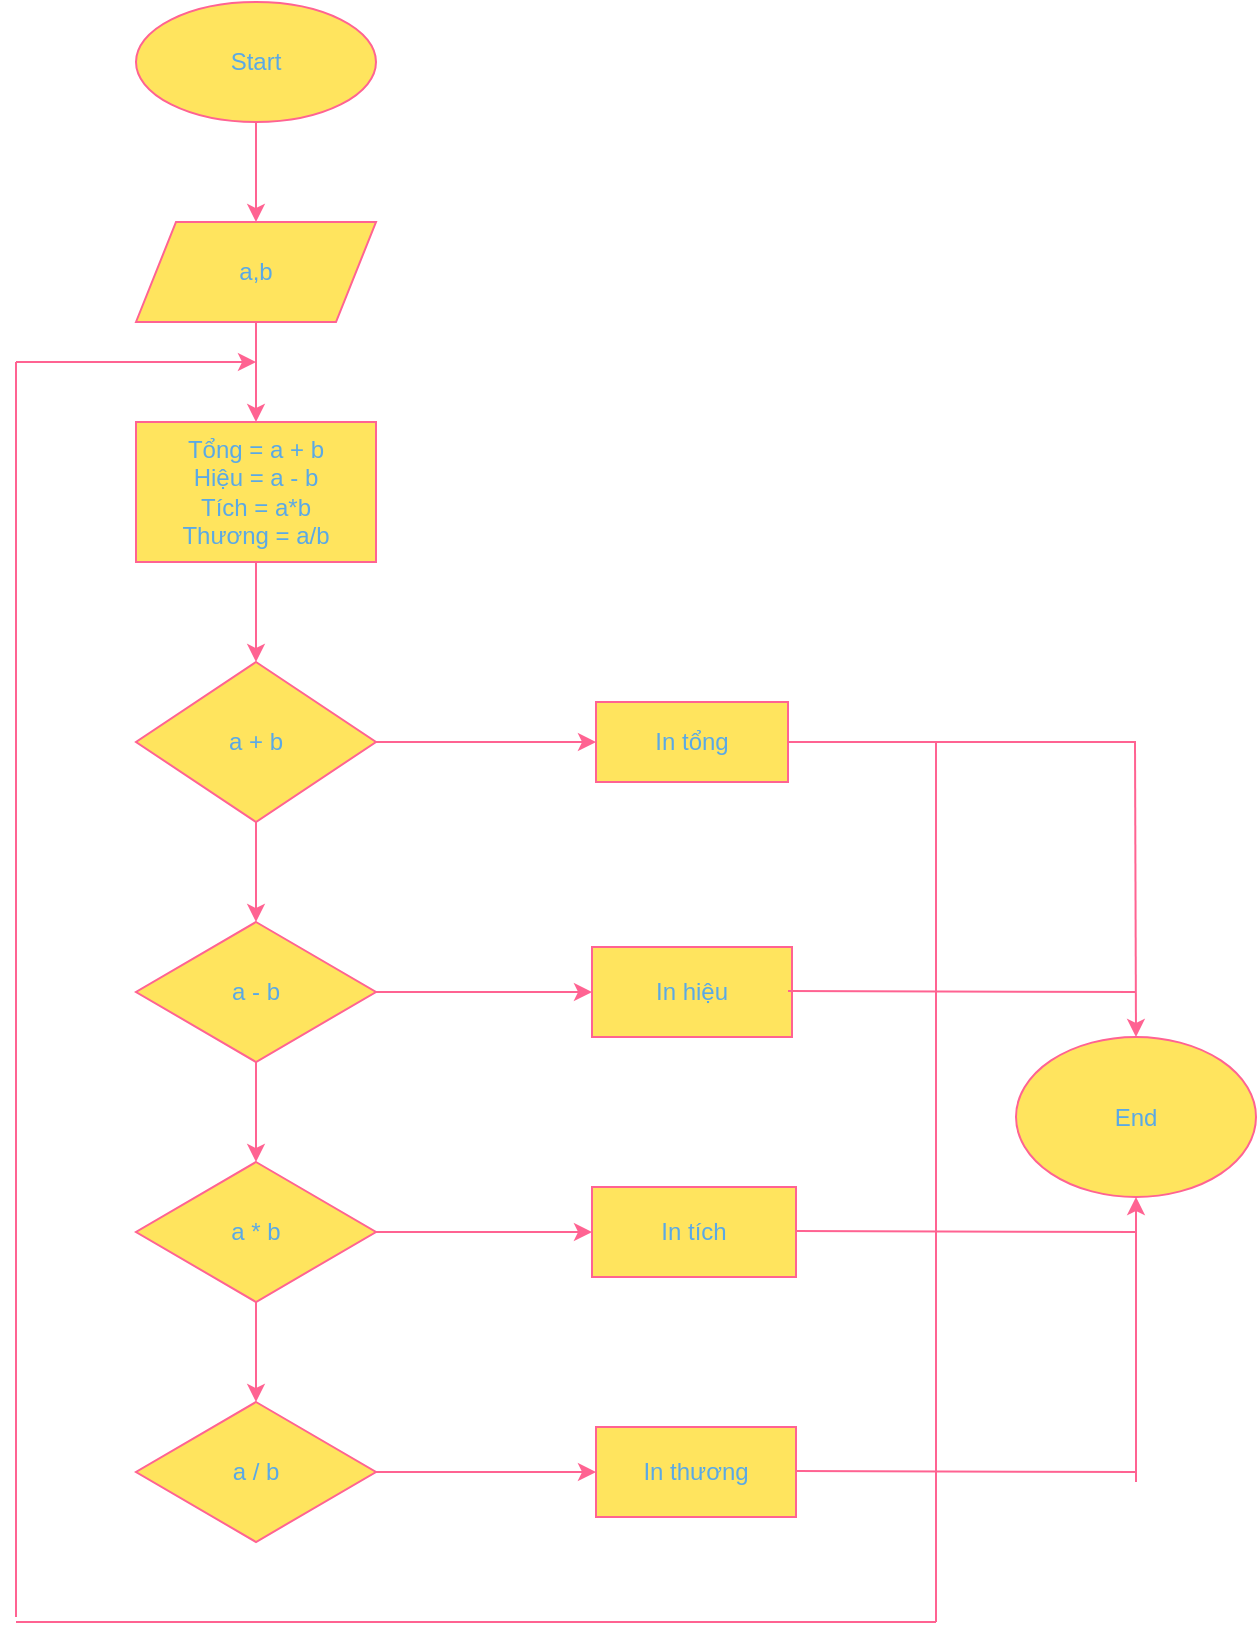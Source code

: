 <mxfile version="22.0.8" type="device">
  <diagram id="C5RBs43oDa-KdzZeNtuy" name="Page-1">
    <mxGraphModel dx="794" dy="480" grid="1" gridSize="10" guides="1" tooltips="1" connect="1" arrows="1" fold="1" page="1" pageScale="1" pageWidth="827" pageHeight="1169" math="0" shadow="0">
      <root>
        <mxCell id="WIyWlLk6GJQsqaUBKTNV-0" />
        <mxCell id="WIyWlLk6GJQsqaUBKTNV-1" parent="WIyWlLk6GJQsqaUBKTNV-0" />
        <mxCell id="6-pNGo3VhjcwEj1dM8y0-2" value="" style="edgeStyle=orthogonalEdgeStyle;rounded=0;orthogonalLoop=1;jettySize=auto;html=1;labelBackgroundColor=none;strokeColor=#FF6392;fontColor=default;" parent="WIyWlLk6GJQsqaUBKTNV-1" source="6-pNGo3VhjcwEj1dM8y0-0" target="6-pNGo3VhjcwEj1dM8y0-1" edge="1">
          <mxGeometry relative="1" as="geometry" />
        </mxCell>
        <mxCell id="6-pNGo3VhjcwEj1dM8y0-0" value="Start" style="ellipse;whiteSpace=wrap;html=1;labelBackgroundColor=none;fillColor=#FFE45E;strokeColor=#FF6392;fontColor=#5AA9E6;" parent="WIyWlLk6GJQsqaUBKTNV-1" vertex="1">
          <mxGeometry x="200" y="30" width="120" height="60" as="geometry" />
        </mxCell>
        <mxCell id="6-pNGo3VhjcwEj1dM8y0-4" value="" style="edgeStyle=orthogonalEdgeStyle;rounded=0;orthogonalLoop=1;jettySize=auto;html=1;labelBackgroundColor=none;strokeColor=#FF6392;fontColor=default;" parent="WIyWlLk6GJQsqaUBKTNV-1" source="6-pNGo3VhjcwEj1dM8y0-1" target="6-pNGo3VhjcwEj1dM8y0-3" edge="1">
          <mxGeometry relative="1" as="geometry" />
        </mxCell>
        <mxCell id="6-pNGo3VhjcwEj1dM8y0-1" value="a,b" style="shape=parallelogram;perimeter=parallelogramPerimeter;whiteSpace=wrap;html=1;fixedSize=1;labelBackgroundColor=none;fillColor=#FFE45E;strokeColor=#FF6392;fontColor=#5AA9E6;" parent="WIyWlLk6GJQsqaUBKTNV-1" vertex="1">
          <mxGeometry x="200" y="140" width="120" height="50" as="geometry" />
        </mxCell>
        <mxCell id="6-pNGo3VhjcwEj1dM8y0-6" value="" style="edgeStyle=orthogonalEdgeStyle;rounded=0;orthogonalLoop=1;jettySize=auto;html=1;labelBackgroundColor=none;strokeColor=#FF6392;fontColor=default;" parent="WIyWlLk6GJQsqaUBKTNV-1" source="6-pNGo3VhjcwEj1dM8y0-3" target="6-pNGo3VhjcwEj1dM8y0-5" edge="1">
          <mxGeometry relative="1" as="geometry" />
        </mxCell>
        <mxCell id="6-pNGo3VhjcwEj1dM8y0-3" value="Tổng = a + b&lt;br&gt;Hiệu = a - b&lt;br&gt;Tích = a*b&lt;br&gt;Thương = a/b" style="rounded=0;whiteSpace=wrap;html=1;labelBackgroundColor=none;fillColor=#FFE45E;strokeColor=#FF6392;fontColor=#5AA9E6;" parent="WIyWlLk6GJQsqaUBKTNV-1" vertex="1">
          <mxGeometry x="200" y="240" width="120" height="70" as="geometry" />
        </mxCell>
        <mxCell id="6-pNGo3VhjcwEj1dM8y0-8" value="" style="edgeStyle=orthogonalEdgeStyle;rounded=0;orthogonalLoop=1;jettySize=auto;html=1;labelBackgroundColor=none;strokeColor=#FF6392;fontColor=default;" parent="WIyWlLk6GJQsqaUBKTNV-1" source="6-pNGo3VhjcwEj1dM8y0-5" target="6-pNGo3VhjcwEj1dM8y0-7" edge="1">
          <mxGeometry relative="1" as="geometry" />
        </mxCell>
        <mxCell id="6-pNGo3VhjcwEj1dM8y0-10" value="" style="edgeStyle=orthogonalEdgeStyle;rounded=0;orthogonalLoop=1;jettySize=auto;html=1;labelBackgroundColor=none;strokeColor=#FF6392;fontColor=default;" parent="WIyWlLk6GJQsqaUBKTNV-1" source="6-pNGo3VhjcwEj1dM8y0-5" target="6-pNGo3VhjcwEj1dM8y0-9" edge="1">
          <mxGeometry relative="1" as="geometry" />
        </mxCell>
        <mxCell id="6-pNGo3VhjcwEj1dM8y0-5" value="a + b" style="rhombus;whiteSpace=wrap;html=1;labelBackgroundColor=none;fillColor=#FFE45E;strokeColor=#FF6392;fontColor=#5AA9E6;" parent="WIyWlLk6GJQsqaUBKTNV-1" vertex="1">
          <mxGeometry x="200" y="360" width="120" height="80" as="geometry" />
        </mxCell>
        <mxCell id="6-pNGo3VhjcwEj1dM8y0-7" value="In tổng" style="rounded=0;whiteSpace=wrap;html=1;labelBackgroundColor=none;fillColor=#FFE45E;strokeColor=#FF6392;fontColor=#5AA9E6;" parent="WIyWlLk6GJQsqaUBKTNV-1" vertex="1">
          <mxGeometry x="430" y="380" width="96" height="40" as="geometry" />
        </mxCell>
        <mxCell id="6-pNGo3VhjcwEj1dM8y0-12" value="" style="edgeStyle=orthogonalEdgeStyle;rounded=0;orthogonalLoop=1;jettySize=auto;html=1;labelBackgroundColor=none;strokeColor=#FF6392;fontColor=default;" parent="WIyWlLk6GJQsqaUBKTNV-1" source="6-pNGo3VhjcwEj1dM8y0-9" target="6-pNGo3VhjcwEj1dM8y0-11" edge="1">
          <mxGeometry relative="1" as="geometry" />
        </mxCell>
        <mxCell id="6-pNGo3VhjcwEj1dM8y0-14" value="" style="edgeStyle=orthogonalEdgeStyle;rounded=0;orthogonalLoop=1;jettySize=auto;html=1;labelBackgroundColor=none;strokeColor=#FF6392;fontColor=default;" parent="WIyWlLk6GJQsqaUBKTNV-1" source="6-pNGo3VhjcwEj1dM8y0-9" target="6-pNGo3VhjcwEj1dM8y0-13" edge="1">
          <mxGeometry relative="1" as="geometry" />
        </mxCell>
        <mxCell id="6-pNGo3VhjcwEj1dM8y0-9" value="a - b" style="rhombus;whiteSpace=wrap;html=1;labelBackgroundColor=none;fillColor=#FFE45E;strokeColor=#FF6392;fontColor=#5AA9E6;" parent="WIyWlLk6GJQsqaUBKTNV-1" vertex="1">
          <mxGeometry x="200" y="490" width="120" height="70" as="geometry" />
        </mxCell>
        <mxCell id="6-pNGo3VhjcwEj1dM8y0-11" value="In hiệu" style="rounded=0;whiteSpace=wrap;html=1;labelBackgroundColor=none;fillColor=#FFE45E;strokeColor=#FF6392;fontColor=#5AA9E6;" parent="WIyWlLk6GJQsqaUBKTNV-1" vertex="1">
          <mxGeometry x="428" y="502.5" width="100" height="45" as="geometry" />
        </mxCell>
        <mxCell id="6-pNGo3VhjcwEj1dM8y0-16" value="" style="edgeStyle=orthogonalEdgeStyle;rounded=0;orthogonalLoop=1;jettySize=auto;html=1;labelBackgroundColor=none;strokeColor=#FF6392;fontColor=default;" parent="WIyWlLk6GJQsqaUBKTNV-1" source="6-pNGo3VhjcwEj1dM8y0-13" target="6-pNGo3VhjcwEj1dM8y0-15" edge="1">
          <mxGeometry relative="1" as="geometry" />
        </mxCell>
        <mxCell id="6-pNGo3VhjcwEj1dM8y0-18" value="" style="edgeStyle=orthogonalEdgeStyle;rounded=0;orthogonalLoop=1;jettySize=auto;html=1;labelBackgroundColor=none;strokeColor=#FF6392;fontColor=default;" parent="WIyWlLk6GJQsqaUBKTNV-1" source="6-pNGo3VhjcwEj1dM8y0-13" target="6-pNGo3VhjcwEj1dM8y0-17" edge="1">
          <mxGeometry relative="1" as="geometry" />
        </mxCell>
        <mxCell id="6-pNGo3VhjcwEj1dM8y0-13" value="a * b" style="rhombus;whiteSpace=wrap;html=1;labelBackgroundColor=none;fillColor=#FFE45E;strokeColor=#FF6392;fontColor=#5AA9E6;" parent="WIyWlLk6GJQsqaUBKTNV-1" vertex="1">
          <mxGeometry x="200" y="610" width="120" height="70" as="geometry" />
        </mxCell>
        <mxCell id="6-pNGo3VhjcwEj1dM8y0-15" value="In tích" style="rounded=0;whiteSpace=wrap;html=1;labelBackgroundColor=none;fillColor=#FFE45E;strokeColor=#FF6392;fontColor=#5AA9E6;" parent="WIyWlLk6GJQsqaUBKTNV-1" vertex="1">
          <mxGeometry x="428" y="622.5" width="102" height="45" as="geometry" />
        </mxCell>
        <mxCell id="6-pNGo3VhjcwEj1dM8y0-20" value="" style="edgeStyle=orthogonalEdgeStyle;rounded=0;orthogonalLoop=1;jettySize=auto;html=1;labelBackgroundColor=none;strokeColor=#FF6392;fontColor=default;" parent="WIyWlLk6GJQsqaUBKTNV-1" source="6-pNGo3VhjcwEj1dM8y0-17" target="6-pNGo3VhjcwEj1dM8y0-19" edge="1">
          <mxGeometry relative="1" as="geometry" />
        </mxCell>
        <mxCell id="6-pNGo3VhjcwEj1dM8y0-17" value="a / b" style="rhombus;whiteSpace=wrap;html=1;labelBackgroundColor=none;fillColor=#FFE45E;strokeColor=#FF6392;fontColor=#5AA9E6;" parent="WIyWlLk6GJQsqaUBKTNV-1" vertex="1">
          <mxGeometry x="200" y="730" width="120" height="70" as="geometry" />
        </mxCell>
        <mxCell id="6-pNGo3VhjcwEj1dM8y0-19" value="In thương" style="rounded=0;whiteSpace=wrap;html=1;labelBackgroundColor=none;fillColor=#FFE45E;strokeColor=#FF6392;fontColor=#5AA9E6;" parent="WIyWlLk6GJQsqaUBKTNV-1" vertex="1">
          <mxGeometry x="430" y="742.5" width="100" height="45" as="geometry" />
        </mxCell>
        <mxCell id="6-pNGo3VhjcwEj1dM8y0-21" value="End" style="ellipse;whiteSpace=wrap;html=1;labelBackgroundColor=none;fillColor=#FFE45E;strokeColor=#FF6392;fontColor=#5AA9E6;" parent="WIyWlLk6GJQsqaUBKTNV-1" vertex="1">
          <mxGeometry x="640" y="547.5" width="120" height="80" as="geometry" />
        </mxCell>
        <mxCell id="6-pNGo3VhjcwEj1dM8y0-22" value="" style="endArrow=none;html=1;rounded=0;labelBackgroundColor=none;strokeColor=#FF6392;fontColor=default;" parent="WIyWlLk6GJQsqaUBKTNV-1" edge="1">
          <mxGeometry width="50" height="50" relative="1" as="geometry">
            <mxPoint x="526" y="400" as="sourcePoint" />
            <mxPoint x="700" y="400" as="targetPoint" />
          </mxGeometry>
        </mxCell>
        <mxCell id="6-pNGo3VhjcwEj1dM8y0-24" value="" style="endArrow=classic;html=1;rounded=0;entryX=0.5;entryY=0;entryDx=0;entryDy=0;labelBackgroundColor=none;strokeColor=#FF6392;fontColor=default;" parent="WIyWlLk6GJQsqaUBKTNV-1" target="6-pNGo3VhjcwEj1dM8y0-21" edge="1">
          <mxGeometry width="50" height="50" relative="1" as="geometry">
            <mxPoint x="699.5" y="400" as="sourcePoint" />
            <mxPoint x="699.5" y="480" as="targetPoint" />
          </mxGeometry>
        </mxCell>
        <mxCell id="6-pNGo3VhjcwEj1dM8y0-27" value="" style="endArrow=none;html=1;rounded=0;labelBackgroundColor=none;strokeColor=#FF6392;fontColor=default;" parent="WIyWlLk6GJQsqaUBKTNV-1" edge="1">
          <mxGeometry width="50" height="50" relative="1" as="geometry">
            <mxPoint x="530" y="764.5" as="sourcePoint" />
            <mxPoint x="700" y="765" as="targetPoint" />
          </mxGeometry>
        </mxCell>
        <mxCell id="6-pNGo3VhjcwEj1dM8y0-28" value="" style="endArrow=classic;html=1;rounded=0;entryX=0.5;entryY=1;entryDx=0;entryDy=0;labelBackgroundColor=none;strokeColor=#FF6392;fontColor=default;" parent="WIyWlLk6GJQsqaUBKTNV-1" target="6-pNGo3VhjcwEj1dM8y0-21" edge="1">
          <mxGeometry width="50" height="50" relative="1" as="geometry">
            <mxPoint x="700" y="770" as="sourcePoint" />
            <mxPoint x="699.5" y="690" as="targetPoint" />
          </mxGeometry>
        </mxCell>
        <mxCell id="6-pNGo3VhjcwEj1dM8y0-29" value="" style="endArrow=none;html=1;rounded=0;labelBackgroundColor=none;strokeColor=#FF6392;fontColor=default;" parent="WIyWlLk6GJQsqaUBKTNV-1" edge="1">
          <mxGeometry width="50" height="50" relative="1" as="geometry">
            <mxPoint x="530" y="644.5" as="sourcePoint" />
            <mxPoint x="700" y="645" as="targetPoint" />
          </mxGeometry>
        </mxCell>
        <mxCell id="6-pNGo3VhjcwEj1dM8y0-30" value="" style="endArrow=none;html=1;rounded=0;labelBackgroundColor=none;strokeColor=#FF6392;fontColor=default;" parent="WIyWlLk6GJQsqaUBKTNV-1" edge="1">
          <mxGeometry width="50" height="50" relative="1" as="geometry">
            <mxPoint x="526" y="524.5" as="sourcePoint" />
            <mxPoint x="700" y="525" as="targetPoint" />
          </mxGeometry>
        </mxCell>
        <mxCell id="6-pNGo3VhjcwEj1dM8y0-31" value="" style="endArrow=none;html=1;rounded=0;labelBackgroundColor=none;strokeColor=#FF6392;fontColor=default;" parent="WIyWlLk6GJQsqaUBKTNV-1" edge="1">
          <mxGeometry width="50" height="50" relative="1" as="geometry">
            <mxPoint x="600" y="840" as="sourcePoint" />
            <mxPoint x="600" y="400" as="targetPoint" />
          </mxGeometry>
        </mxCell>
        <mxCell id="6-pNGo3VhjcwEj1dM8y0-32" value="" style="endArrow=none;html=1;rounded=0;labelBackgroundColor=none;strokeColor=#FF6392;fontColor=default;" parent="WIyWlLk6GJQsqaUBKTNV-1" edge="1">
          <mxGeometry width="50" height="50" relative="1" as="geometry">
            <mxPoint x="140" y="840" as="sourcePoint" />
            <mxPoint x="600" y="840" as="targetPoint" />
          </mxGeometry>
        </mxCell>
        <mxCell id="6-pNGo3VhjcwEj1dM8y0-33" value="" style="endArrow=none;html=1;rounded=0;labelBackgroundColor=none;strokeColor=#FF6392;fontColor=default;" parent="WIyWlLk6GJQsqaUBKTNV-1" edge="1">
          <mxGeometry width="50" height="50" relative="1" as="geometry">
            <mxPoint x="140" y="837.5" as="sourcePoint" />
            <mxPoint x="140" y="210" as="targetPoint" />
          </mxGeometry>
        </mxCell>
        <mxCell id="6-pNGo3VhjcwEj1dM8y0-34" value="" style="endArrow=classic;html=1;rounded=0;labelBackgroundColor=none;strokeColor=#FF6392;fontColor=default;" parent="WIyWlLk6GJQsqaUBKTNV-1" edge="1">
          <mxGeometry width="50" height="50" relative="1" as="geometry">
            <mxPoint x="140" y="210" as="sourcePoint" />
            <mxPoint x="260" y="210" as="targetPoint" />
          </mxGeometry>
        </mxCell>
      </root>
    </mxGraphModel>
  </diagram>
</mxfile>
